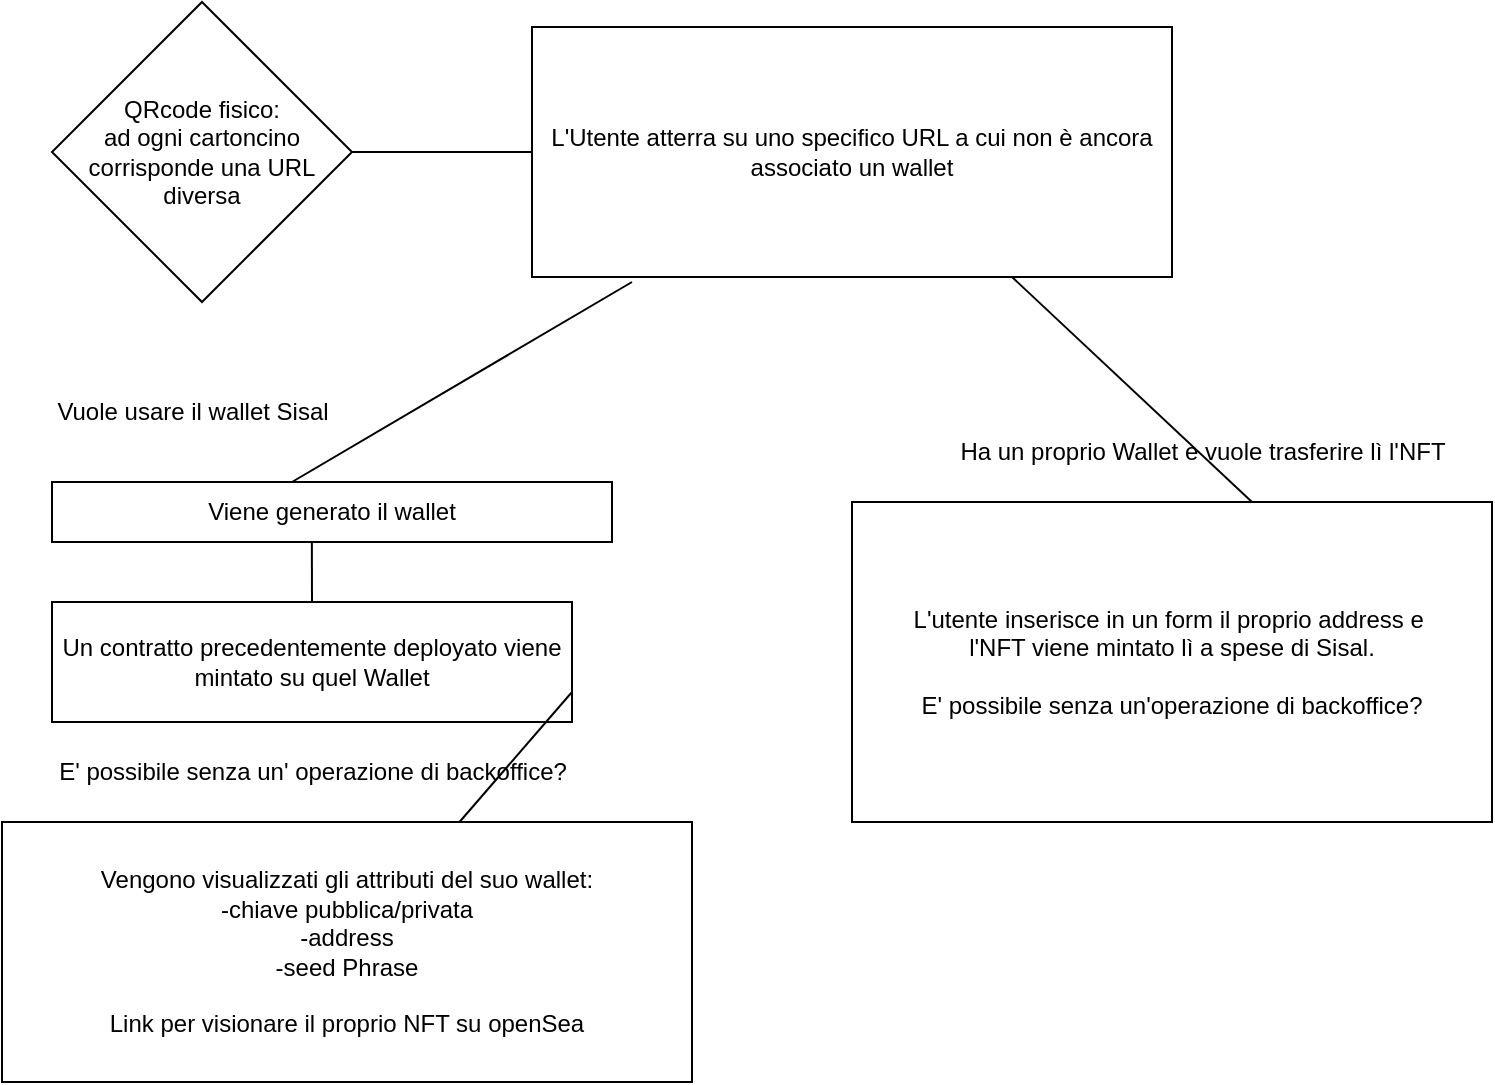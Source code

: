 <mxfile version="20.2.0" type="device"><diagram id="C5RBs43oDa-KdzZeNtuy" name="Page-1"><mxGraphModel dx="1422" dy="794" grid="1" gridSize="10" guides="1" tooltips="1" connect="1" arrows="1" fold="1" page="1" pageScale="1" pageWidth="827" pageHeight="1169" math="0" shadow="0"><root><mxCell id="WIyWlLk6GJQsqaUBKTNV-0"/><mxCell id="WIyWlLk6GJQsqaUBKTNV-1" parent="WIyWlLk6GJQsqaUBKTNV-0"/><mxCell id="NqLD0N_ZLX0gRP4L7A4B-2" value="QRcode fisico:&lt;br&gt;ad ogni cartoncino corrisponde una URL diversa" style="rhombus;whiteSpace=wrap;html=1;" vertex="1" parent="WIyWlLk6GJQsqaUBKTNV-1"><mxGeometry x="50" y="110" width="150" height="150" as="geometry"/></mxCell><mxCell id="NqLD0N_ZLX0gRP4L7A4B-3" value="" style="endArrow=none;html=1;rounded=0;exitX=1;exitY=0.5;exitDx=0;exitDy=0;" edge="1" parent="WIyWlLk6GJQsqaUBKTNV-1" source="NqLD0N_ZLX0gRP4L7A4B-2" target="NqLD0N_ZLX0gRP4L7A4B-4"><mxGeometry width="50" height="50" relative="1" as="geometry"><mxPoint x="410" y="450" as="sourcePoint"/><mxPoint x="340" y="185" as="targetPoint"/></mxGeometry></mxCell><mxCell id="NqLD0N_ZLX0gRP4L7A4B-4" value="L'Utente atterra su uno specifico URL a cui non è ancora&lt;br&gt;associato un wallet" style="rounded=0;whiteSpace=wrap;html=1;" vertex="1" parent="WIyWlLk6GJQsqaUBKTNV-1"><mxGeometry x="290" y="122.5" width="320" height="125" as="geometry"/></mxCell><mxCell id="NqLD0N_ZLX0gRP4L7A4B-5" value="" style="endArrow=none;html=1;rounded=0;" edge="1" parent="WIyWlLk6GJQsqaUBKTNV-1"><mxGeometry width="50" height="50" relative="1" as="geometry"><mxPoint x="170" y="350" as="sourcePoint"/><mxPoint x="340" y="250" as="targetPoint"/></mxGeometry></mxCell><mxCell id="NqLD0N_ZLX0gRP4L7A4B-6" value="Vuole usare il wallet Sisal" style="text;html=1;align=center;verticalAlign=middle;resizable=0;points=[];autosize=1;strokeColor=none;fillColor=none;" vertex="1" parent="WIyWlLk6GJQsqaUBKTNV-1"><mxGeometry x="40" y="300" width="160" height="30" as="geometry"/></mxCell><mxCell id="NqLD0N_ZLX0gRP4L7A4B-7" value="Viene generato il wallet" style="rounded=0;whiteSpace=wrap;html=1;" vertex="1" parent="WIyWlLk6GJQsqaUBKTNV-1"><mxGeometry x="50" y="350" width="280" height="30" as="geometry"/></mxCell><mxCell id="NqLD0N_ZLX0gRP4L7A4B-8" value="" style="endArrow=none;html=1;rounded=0;entryX=0.75;entryY=1;entryDx=0;entryDy=0;" edge="1" parent="WIyWlLk6GJQsqaUBKTNV-1" target="NqLD0N_ZLX0gRP4L7A4B-4"><mxGeometry width="50" height="50" relative="1" as="geometry"><mxPoint x="650" y="360" as="sourcePoint"/><mxPoint x="460" y="340" as="targetPoint"/></mxGeometry></mxCell><mxCell id="NqLD0N_ZLX0gRP4L7A4B-9" value="L'utente inserisce in un form il proprio address e&amp;nbsp;&lt;br&gt;l'NFT viene mintato lì a spese di Sisal.&lt;br&gt;&lt;br&gt;E' possibile senza un'operazione di backoffice?" style="rounded=0;whiteSpace=wrap;html=1;" vertex="1" parent="WIyWlLk6GJQsqaUBKTNV-1"><mxGeometry x="450" y="360" width="320" height="160" as="geometry"/></mxCell><mxCell id="NqLD0N_ZLX0gRP4L7A4B-10" value="Ha un proprio Wallet e vuole trasferire lì l'NFT" style="text;html=1;align=center;verticalAlign=middle;resizable=0;points=[];autosize=1;strokeColor=none;fillColor=none;" vertex="1" parent="WIyWlLk6GJQsqaUBKTNV-1"><mxGeometry x="490" y="320" width="270" height="30" as="geometry"/></mxCell><mxCell id="NqLD0N_ZLX0gRP4L7A4B-11" value="" style="endArrow=none;html=1;rounded=0;entryX=0.464;entryY=1;entryDx=0;entryDy=0;entryPerimeter=0;" edge="1" parent="WIyWlLk6GJQsqaUBKTNV-1" target="NqLD0N_ZLX0gRP4L7A4B-7"><mxGeometry width="50" height="50" relative="1" as="geometry"><mxPoint x="180" y="410" as="sourcePoint"/><mxPoint x="440" y="430" as="targetPoint"/></mxGeometry></mxCell><mxCell id="NqLD0N_ZLX0gRP4L7A4B-12" value="Un contratto precedentemente deployato viene&lt;br&gt;mintato su quel Wallet" style="rounded=0;whiteSpace=wrap;html=1;" vertex="1" parent="WIyWlLk6GJQsqaUBKTNV-1"><mxGeometry x="50" y="410" width="260" height="60" as="geometry"/></mxCell><mxCell id="NqLD0N_ZLX0gRP4L7A4B-15" value="E' possibile senza un' operazione di backoffice?" style="text;html=1;align=center;verticalAlign=middle;resizable=0;points=[];autosize=1;strokeColor=none;fillColor=none;" vertex="1" parent="WIyWlLk6GJQsqaUBKTNV-1"><mxGeometry x="40" y="480" width="280" height="30" as="geometry"/></mxCell><mxCell id="NqLD0N_ZLX0gRP4L7A4B-16" value="" style="endArrow=none;html=1;rounded=0;exitX=1;exitY=0.75;exitDx=0;exitDy=0;" edge="1" parent="WIyWlLk6GJQsqaUBKTNV-1" source="NqLD0N_ZLX0gRP4L7A4B-12" target="NqLD0N_ZLX0gRP4L7A4B-17"><mxGeometry width="50" height="50" relative="1" as="geometry"><mxPoint x="390" y="480" as="sourcePoint"/><mxPoint x="310" y="540" as="targetPoint"/></mxGeometry></mxCell><mxCell id="NqLD0N_ZLX0gRP4L7A4B-17" value="Vengono visualizzati gli attributi del suo wallet:&lt;br&gt;-chiave pubblica/privata&lt;br&gt;-address&lt;br&gt;-seed Phrase&lt;br&gt;&lt;br&gt;Link per visionare il proprio NFT su openSea" style="rounded=0;whiteSpace=wrap;html=1;" vertex="1" parent="WIyWlLk6GJQsqaUBKTNV-1"><mxGeometry x="25" y="520" width="345" height="130" as="geometry"/></mxCell></root></mxGraphModel></diagram></mxfile>